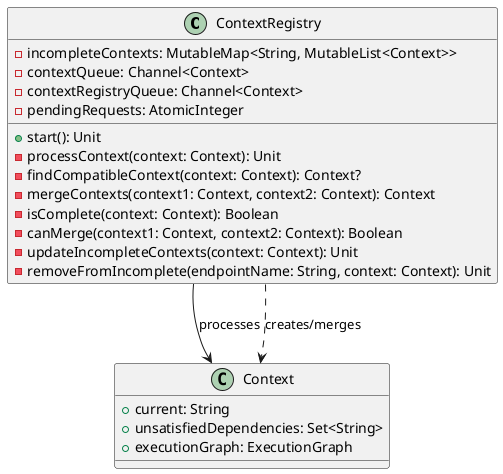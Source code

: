 @startuml ContextRegistry
class ContextRegistry {
  - incompleteContexts: MutableMap<String, MutableList<Context>>
  - contextQueue: Channel<Context>
  - contextRegistryQueue: Channel<Context>
  - pendingRequests: AtomicInteger
  __
  + start(): Unit
  - processContext(context: Context): Unit
  - findCompatibleContext(context: Context): Context?
  - mergeContexts(context1: Context, context2: Context): Context
  - isComplete(context: Context): Boolean
  - canMerge(context1: Context, context2: Context): Boolean
  - updateIncompleteContexts(context: Context): Unit
  - removeFromIncomplete(endpointName: String, context: Context): Unit
}

class Context {
  + current: String
  + unsatisfiedDependencies: Set<String>
  + executionGraph: ExecutionGraph
}

ContextRegistry --> Context : processes
ContextRegistry ..> Context : creates/merges

@enduml